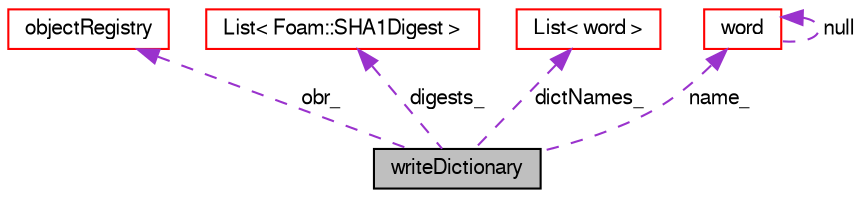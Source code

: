 digraph "writeDictionary"
{
  bgcolor="transparent";
  edge [fontname="FreeSans",fontsize="10",labelfontname="FreeSans",labelfontsize="10"];
  node [fontname="FreeSans",fontsize="10",shape=record];
  Node1 [label="writeDictionary",height=0.2,width=0.4,color="black", fillcolor="grey75", style="filled", fontcolor="black"];
  Node2 -> Node1 [dir="back",color="darkorchid3",fontsize="10",style="dashed",label=" obr_" ,fontname="FreeSans"];
  Node2 [label="objectRegistry",height=0.2,width=0.4,color="red",URL="$a26326.html",tooltip="Registry of regIOobjects. "];
  Node11 -> Node1 [dir="back",color="darkorchid3",fontsize="10",style="dashed",label=" digests_" ,fontname="FreeSans"];
  Node11 [label="List\< Foam::SHA1Digest \>",height=0.2,width=0.4,color="red",URL="$a25694.html"];
  Node15 -> Node1 [dir="back",color="darkorchid3",fontsize="10",style="dashed",label=" dictNames_" ,fontname="FreeSans"];
  Node15 [label="List\< word \>",height=0.2,width=0.4,color="red",URL="$a25694.html"];
  Node17 -> Node1 [dir="back",color="darkorchid3",fontsize="10",style="dashed",label=" name_" ,fontname="FreeSans"];
  Node17 [label="word",height=0.2,width=0.4,color="red",URL="$a28258.html",tooltip="A class for handling words, derived from string. "];
  Node17 -> Node17 [dir="back",color="darkorchid3",fontsize="10",style="dashed",label=" null" ,fontname="FreeSans"];
}
